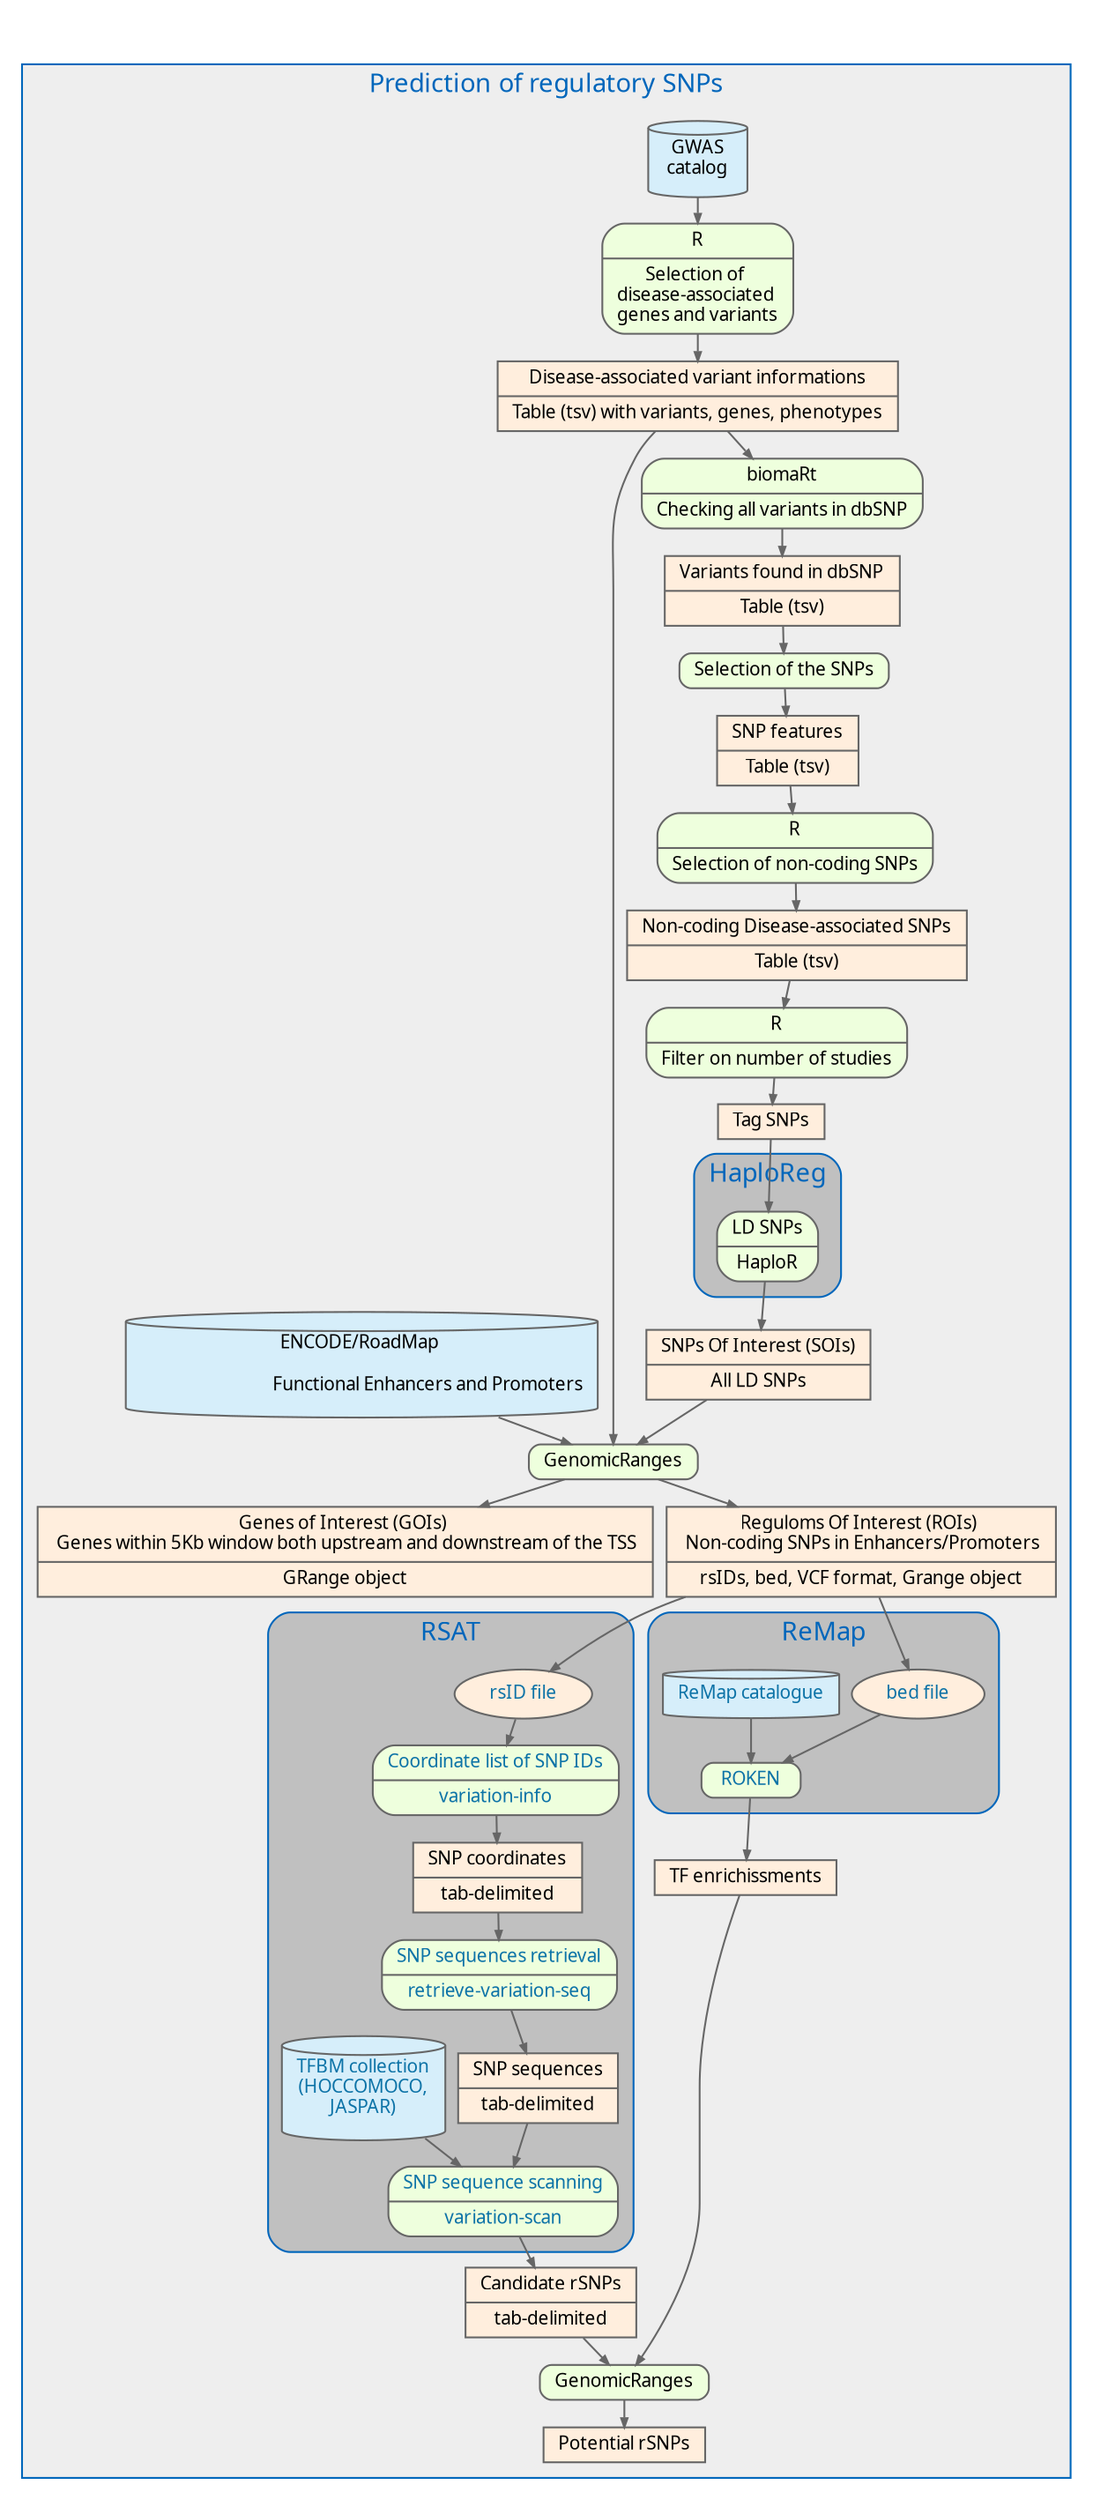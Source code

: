 digraph {

	## General properties of the graph (font, color, ...)
	graph [fontname = "ArialBlack",fontsize = "14", label = " " labelloc = "t", fontcolor = "#0066BB", nodesep = "0.1", ranksep = "0.2"];
	edge [fontname = "ArialMT",fontsize = "10",labelfontname = "times",labelfontsize = "12", arrowsize = "0.5", color = "#666666"];
	node [fontname = "ArialMT",fontsize = "10",shape = record,height = "0.2", color = "#666666"];

	
	subgraph cluster_0 {
		color="#0066BB";
		bgcolor="#EEEEEE";
		label = "Prediction of regulatory SNPs";

	## Rechearch of candidate Genes/SNPs
	gwas_catalog [shape = "cylinder", 
			style = "rounded,filled", 
			fillcolor = "#D6EEFA", 
			label = "GWAS\ncatalog",
			URL = "http://www.ebi.ac.uk/gwas/"];
	
	gwas_catalog -> gene_variant

	gene_variant [shape = "record", 
			style = "rounded,filled", 
			fillcolor = "#EEFFDD", 
			label = "{R | Selection of \n
				disease-associated \n
				genes and variants}"];

	gene_variant -> info 

	info [shape = "record", 
				style = "filled", 
				fillcolor = "#FFEEDD", 
				label = "{Disease-associated variant informations |
					 Table (tsv) with variants, genes, phenotypes}"];
	
	info -> bedr
	
	
encode -> bedr

bedr -> goi

goi[shape = "record", 
			style = "filled", 
			fillcolor = "#FFEEDD", 
			label = "{Genes of Interest (GOIs) \n Genes within 5Kb window both upstream and downstream of the TSS | GRange object}"];
		
			
  	info -> biomaRt
  	
  	 biomaRt [shape = "record", 
			style = "rounded,filled", 
			fillcolor = "#EEFFDD",
			label = "{biomaRt | Checking all variants in dbSNP}"];
			
		biomaRt -> dbSNP
		
			dbSNP[shape = "record", 
			style = "filled", 
			fillcolor = "#FFEEDD", 
			label = "{Variants found in dbSNP | Table (tsv)}"];
		
		dbSNP -> selectSNPs
		
		 selectSNPs [shape = "record", 
			style = "rounded,filled", 
			fillcolor = "#EEFFDD",
			label = "{Selection of the SNPs}"];
			
			selectSNPs -> snpInfos
			
			snpInfos[shape = "record", 
			style = "filled", 
			fillcolor = "#FFEEDD", 
			label = "{SNP features | Table (tsv)}"];
			
    snpInfos -> r1
  	     r1 [shape = "record", 
			style = "rounded,filled", 
			fillcolor = "#EEFFDD",
			label = "{R | Selection of non-coding SNPs}"];

	r1 -> noncoding
 
			
   noncoding[shape = "record", 
			style = "filled", 
			fillcolor = "#FFEEDD", 
			label = "{Non-coding Disease-associated SNPs | Table (tsv)}"];


   noncoding -> r2

	r2 [shape = "record", 
			style = "rounded,filled", 
			fillcolor = "#EEFFDD",
			label = "{R | Filter on number of studies}"];


	r2 -> tagsnps

	tagsnps [shape="rectangle", style="filled", fillcolor="#FFEEDD", label="Tag SNPs"];

	tagsnps -> haploreg


	subgraph cluster_4 {
		color = "#0066BB";
		bgcolor = "#C0C0C0";
		label  =  "HaploReg";
		style = "rounded";


	haploreg[shape = "record", 
			style = "rounded,filled", 
			fillcolor = "#EEFFDD", 
			label = "{LD SNPs|HaploR}"];
}
	haploreg -> soi
	

	soi [shape = "record", 
			style = "filled", 
			fillcolor = "#FFEEDD", 
			label = "{SNPs Of Interest (SOIs) | All LD SNPs}"];

	

	soi -> bedr

	bedr[shape = "record", 
			style = "rounded,filled", 
			fillcolor = "#EEFFDD", 
			label = "{GenomicRanges}"];
  
	
	encode [shape = "cylinder", 
	style = "rounded,filled", 
	fillcolor = "#D6EEFA",
				label = "ENCODE/RoadMap \n
				Functional Enhancers and Promoters"];


	bedr -> snpInEnhProm

	snpInEnhProm[shape = "record", 
				style = "filled", 
				fillcolor = "#FFEEDD", 
				label = "{Reguloms Of Interest (ROIs) \n Non-coding SNPs in Enhancers/Promoters | rsIDs, bed, VCF format, Grange object}"];

  

  
				

				
	snpInEnhProm -> potrSNPs1
  snpInEnhProm -> potrSNPs3
  
  ## RSAT
	subgraph cluster_5 {
		color = "#0066BB";
		bgcolor = "#C0C0C0";
		label  =  "RSAT";
		style = "rounded";

potrSNPs1 [shape = "", 
				style = "filled", 
				fillcolor = "#FFEEDD", 
				label = "rsID file", 
				fontcolor = "#0D73A7"];
				
	potrSNPs1 -> variation_info
	
	## variation-info
	variation_info [shape = "record", 
					style = "rounded,filled", 
					fillcolor = "#EEFFDD", 
					label = "{Coordinate list of SNP IDs| variation-info}", 
					URL = "http://rsat.sb-roscoff.fr/variation-info_form.cgi", 
					fontcolor = "#0D73A7"];

	variation_info -> snp_info
	
	snp_info [shape = "record", 
				style = "filled", 
				fillcolor = "#FFEEDD", 
				label = "{SNP coordinates | tab-delimited }"];

	snp_info -> retrieve_variation_seq

	## retrieve-variation-seq
	retrieve_variation_seq [shape = "record", 
							style = "rounded,filled", 
							fillcolor = "#EEFFDD", 
							label = "{SNP sequences retrieval | retrieve-variation-seq}", 
							URL = "http://rsat.sb-roscoff.fr/retrieve-variation-seq_form.cgi", 
							fontcolor = "#0D73A7"];

	retrieve_variation_seq -> snp_seq

	snp_seq  [shape = "record", 
			  style = "filled", 
			  fillcolor = "#FFEEDD", 
			  label = "{SNP sequences | tab-delimited }"];
				
	snp_seq -> variation_scan


	## variation-scan
	variation_scan [shape = "record", 
					style = "rounded,filled", 
					fillcolor = "#EEFFDD", 
					label = "{SNP sequence scanning | variation-scan}", 
					URL = "http://rsat.sb-roscoff.fr/variation-scan_form.cgi", 
					fontcolor = "#0D73A7"];
	

	## Matrice database
	matrices  [shape = "cylinder", 
	style = "rounded,filled", 
	fillcolor = "#D6EEFA", 
	label = "TFBM collection\n(HOCCOMOCO,\nJASPAR)", 
		URL = "http://jaspar.genereg.net/", 
		fontcolor = "#0D73A7"];

	matrices -> variation_scan
	}

variation_scan -> candidate_rsnps

	candidate_rsnps [shape = "record", 
	style = "filled", 
	fillcolor = "#FFEEDD", 
	label = "{Candidate rSNPs | tab-delimited }"];


		## REMAP
subgraph cluster_3 {
		color = "#0066BB";
		bgcolor = "#C0C0C0";
		label  =  "ReMap";
		style = "rounded";

potrSNPs3 [shape = "", 
				style = "filled", 
				fillcolor = "#FFEEDD", 
				label = "bed file", 
				fontcolor = "#0D73A7"];
				
	potrSNPs3 -> roken			
				
		roken [shape = "record", 
				style = "rounded,filled", 
				fillcolor = "#EEFFDD", 
				label = "{ROKEN}", 
				fontcolor = "#0D73A7"];
	

		remapcatalogue [shape = "cylinder", 
						style = "rounded,filled", 
						fillcolor = "#D6EEFA", 
						label = "ReMap catalogue", 
						URL = "http://tagc.univ-mrs.fr/remap/index.php?page = download/", 
						fontcolor = "#0D73A7"];
	remapcatalogue -> roken 

		}
roken -> tfenrichissment


	tfenrichissment [shape = "record", 
					style = "filled", 
					fillcolor = "#FFEEDD", 
					label = "{TF enrichissments}"];
				
				
				
			bedr2[shape = "record", 
			style = "rounded,filled", 
			fillcolor = "#EEFFDD", 
			label = "{GenomicRanges}"];
			
 candidate_rsnps -> bedr2 
 tfenrichissment -> bedr2
 bedr2 -> potentialrsnps

  	potentialrsnps [shape = "record", 
					style = "filled", 
					fillcolor = "#FFEEDD", 
					label = "{Potential rSNPs}"];
				
  }
  

}

